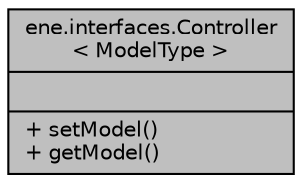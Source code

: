 digraph "ene.interfaces.Controller&lt; ModelType &gt;"
{
  bgcolor="transparent";
  edge [fontname="Helvetica",fontsize="10",labelfontname="Helvetica",labelfontsize="10"];
  node [fontname="Helvetica",fontsize="10",shape=record];
  Node6 [label="{ene.interfaces.Controller\l\< ModelType \>\n||+ setModel()\l+ getModel()\l}",height=0.2,width=0.4,color="black", fillcolor="grey75", style="filled", fontcolor="black"];
}
